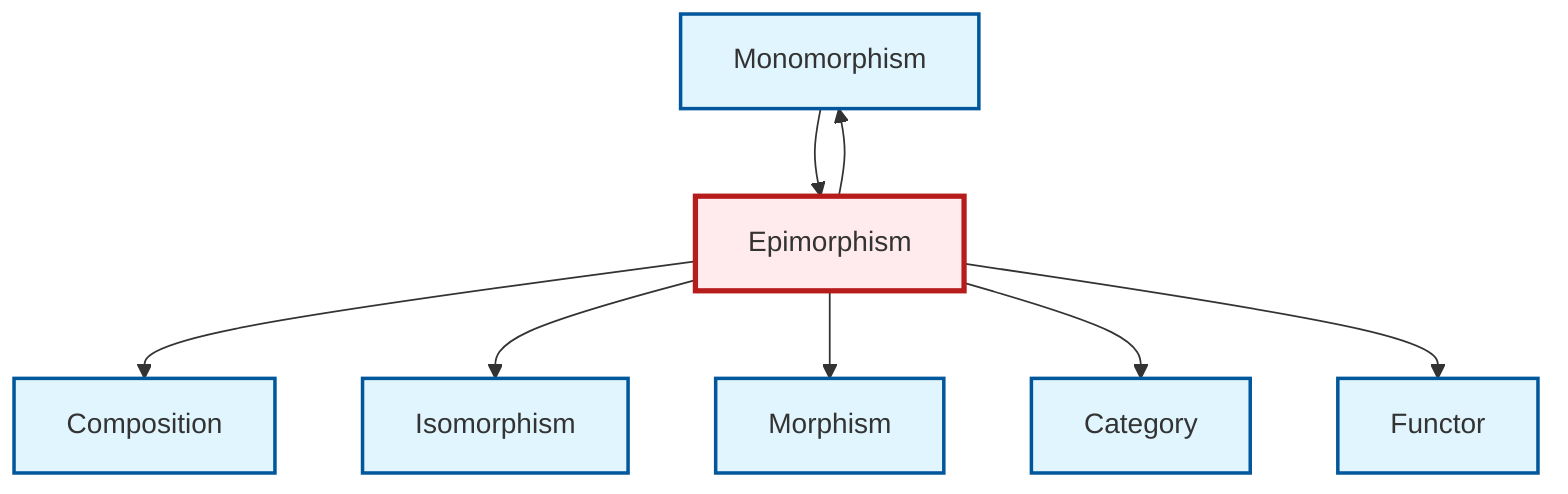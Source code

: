 graph TD
    classDef definition fill:#e1f5fe,stroke:#01579b,stroke-width:2px
    classDef theorem fill:#f3e5f5,stroke:#4a148c,stroke-width:2px
    classDef axiom fill:#fff3e0,stroke:#e65100,stroke-width:2px
    classDef example fill:#e8f5e9,stroke:#1b5e20,stroke-width:2px
    classDef current fill:#ffebee,stroke:#b71c1c,stroke-width:3px
    def-category["Category"]:::definition
    def-isomorphism["Isomorphism"]:::definition
    def-monomorphism["Monomorphism"]:::definition
    def-morphism["Morphism"]:::definition
    def-composition["Composition"]:::definition
    def-functor["Functor"]:::definition
    def-epimorphism["Epimorphism"]:::definition
    def-epimorphism --> def-composition
    def-epimorphism --> def-monomorphism
    def-epimorphism --> def-isomorphism
    def-monomorphism --> def-epimorphism
    def-epimorphism --> def-morphism
    def-epimorphism --> def-category
    def-epimorphism --> def-functor
    class def-epimorphism current